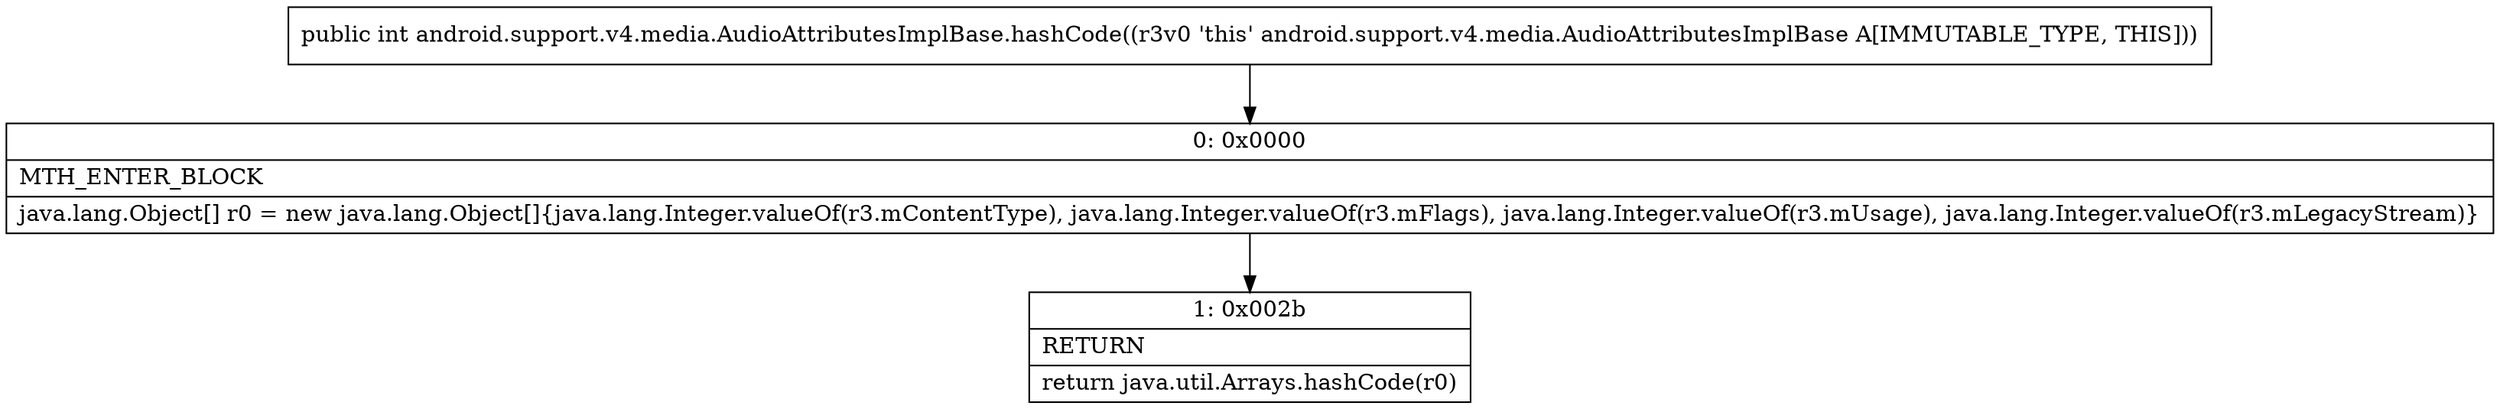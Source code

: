 digraph "CFG forandroid.support.v4.media.AudioAttributesImplBase.hashCode()I" {
Node_0 [shape=record,label="{0\:\ 0x0000|MTH_ENTER_BLOCK\l|java.lang.Object[] r0 = new java.lang.Object[]\{java.lang.Integer.valueOf(r3.mContentType), java.lang.Integer.valueOf(r3.mFlags), java.lang.Integer.valueOf(r3.mUsage), java.lang.Integer.valueOf(r3.mLegacyStream)\}\l}"];
Node_1 [shape=record,label="{1\:\ 0x002b|RETURN\l|return java.util.Arrays.hashCode(r0)\l}"];
MethodNode[shape=record,label="{public int android.support.v4.media.AudioAttributesImplBase.hashCode((r3v0 'this' android.support.v4.media.AudioAttributesImplBase A[IMMUTABLE_TYPE, THIS])) }"];
MethodNode -> Node_0;
Node_0 -> Node_1;
}

